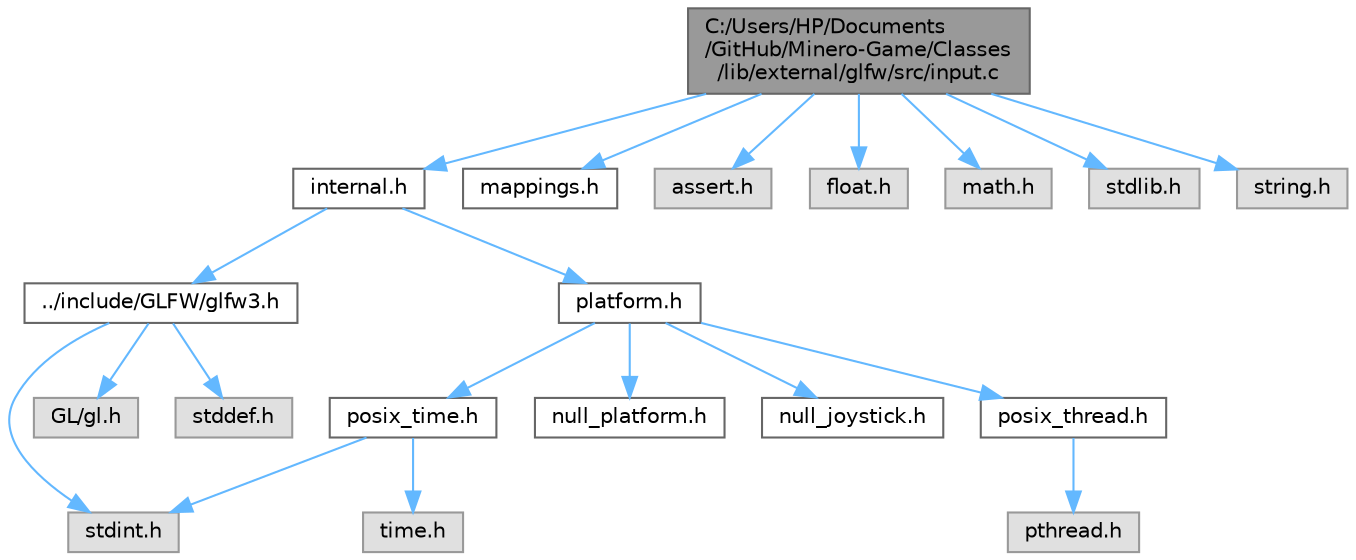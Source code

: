 digraph "C:/Users/HP/Documents/GitHub/Minero-Game/Classes/lib/external/glfw/src/input.c"
{
 // LATEX_PDF_SIZE
  bgcolor="transparent";
  edge [fontname=Helvetica,fontsize=10,labelfontname=Helvetica,labelfontsize=10];
  node [fontname=Helvetica,fontsize=10,shape=box,height=0.2,width=0.4];
  Node1 [id="Node000001",label="C:/Users/HP/Documents\l/GitHub/Minero-Game/Classes\l/lib/external/glfw/src/input.c",height=0.2,width=0.4,color="gray40", fillcolor="grey60", style="filled", fontcolor="black",tooltip=" "];
  Node1 -> Node2 [id="edge20_Node000001_Node000002",color="steelblue1",style="solid",tooltip=" "];
  Node2 [id="Node000002",label="internal.h",height=0.2,width=0.4,color="grey40", fillcolor="white", style="filled",URL="$_classes_2lib_2external_2glfw_2src_2internal_8h.html",tooltip=" "];
  Node2 -> Node3 [id="edge21_Node000002_Node000003",color="steelblue1",style="solid",tooltip=" "];
  Node3 [id="Node000003",label="../include/GLFW/glfw3.h",height=0.2,width=0.4,color="grey40", fillcolor="white", style="filled",URL="$_classes_2lib_2external_2glfw_2include_2_g_l_f_w_2glfw3_8h.html",tooltip="The header of the GLFW 3 API."];
  Node3 -> Node4 [id="edge22_Node000003_Node000004",color="steelblue1",style="solid",tooltip=" "];
  Node4 [id="Node000004",label="stddef.h",height=0.2,width=0.4,color="grey60", fillcolor="#E0E0E0", style="filled",tooltip=" "];
  Node3 -> Node5 [id="edge23_Node000003_Node000005",color="steelblue1",style="solid",tooltip=" "];
  Node5 [id="Node000005",label="stdint.h",height=0.2,width=0.4,color="grey60", fillcolor="#E0E0E0", style="filled",tooltip=" "];
  Node3 -> Node6 [id="edge24_Node000003_Node000006",color="steelblue1",style="solid",tooltip=" "];
  Node6 [id="Node000006",label="GL/gl.h",height=0.2,width=0.4,color="grey60", fillcolor="#E0E0E0", style="filled",tooltip=" "];
  Node2 -> Node7 [id="edge25_Node000002_Node000007",color="steelblue1",style="solid",tooltip=" "];
  Node7 [id="Node000007",label="platform.h",height=0.2,width=0.4,color="grey40", fillcolor="white", style="filled",URL="$_classes_2lib_2external_2glfw_2src_2platform_8h.html",tooltip=" "];
  Node7 -> Node8 [id="edge26_Node000007_Node000008",color="steelblue1",style="solid",tooltip=" "];
  Node8 [id="Node000008",label="null_platform.h",height=0.2,width=0.4,color="grey40", fillcolor="white", style="filled",URL="$_classes_2lib_2external_2glfw_2src_2null__platform_8h.html",tooltip=" "];
  Node7 -> Node9 [id="edge27_Node000007_Node000009",color="steelblue1",style="solid",tooltip=" "];
  Node9 [id="Node000009",label="null_joystick.h",height=0.2,width=0.4,color="grey40", fillcolor="white", style="filled",URL="$_classes_2lib_2external_2glfw_2src_2null__joystick_8h.html",tooltip=" "];
  Node7 -> Node10 [id="edge28_Node000007_Node000010",color="steelblue1",style="solid",tooltip=" "];
  Node10 [id="Node000010",label="posix_thread.h",height=0.2,width=0.4,color="grey40", fillcolor="white", style="filled",URL="$_classes_2lib_2external_2glfw_2src_2posix__thread_8h.html",tooltip=" "];
  Node10 -> Node11 [id="edge29_Node000010_Node000011",color="steelblue1",style="solid",tooltip=" "];
  Node11 [id="Node000011",label="pthread.h",height=0.2,width=0.4,color="grey60", fillcolor="#E0E0E0", style="filled",tooltip=" "];
  Node7 -> Node12 [id="edge30_Node000007_Node000012",color="steelblue1",style="solid",tooltip=" "];
  Node12 [id="Node000012",label="posix_time.h",height=0.2,width=0.4,color="grey40", fillcolor="white", style="filled",URL="$_classes_2lib_2external_2glfw_2src_2posix__time_8h.html",tooltip=" "];
  Node12 -> Node5 [id="edge31_Node000012_Node000005",color="steelblue1",style="solid",tooltip=" "];
  Node12 -> Node13 [id="edge32_Node000012_Node000013",color="steelblue1",style="solid",tooltip=" "];
  Node13 [id="Node000013",label="time.h",height=0.2,width=0.4,color="grey60", fillcolor="#E0E0E0", style="filled",tooltip=" "];
  Node1 -> Node14 [id="edge33_Node000001_Node000014",color="steelblue1",style="solid",tooltip=" "];
  Node14 [id="Node000014",label="mappings.h",height=0.2,width=0.4,color="grey40", fillcolor="white", style="filled",URL="$_classes_2lib_2external_2glfw_2src_2mappings_8h.html",tooltip=" "];
  Node1 -> Node15 [id="edge34_Node000001_Node000015",color="steelblue1",style="solid",tooltip=" "];
  Node15 [id="Node000015",label="assert.h",height=0.2,width=0.4,color="grey60", fillcolor="#E0E0E0", style="filled",tooltip=" "];
  Node1 -> Node16 [id="edge35_Node000001_Node000016",color="steelblue1",style="solid",tooltip=" "];
  Node16 [id="Node000016",label="float.h",height=0.2,width=0.4,color="grey60", fillcolor="#E0E0E0", style="filled",tooltip=" "];
  Node1 -> Node17 [id="edge36_Node000001_Node000017",color="steelblue1",style="solid",tooltip=" "];
  Node17 [id="Node000017",label="math.h",height=0.2,width=0.4,color="grey60", fillcolor="#E0E0E0", style="filled",tooltip=" "];
  Node1 -> Node18 [id="edge37_Node000001_Node000018",color="steelblue1",style="solid",tooltip=" "];
  Node18 [id="Node000018",label="stdlib.h",height=0.2,width=0.4,color="grey60", fillcolor="#E0E0E0", style="filled",tooltip=" "];
  Node1 -> Node19 [id="edge38_Node000001_Node000019",color="steelblue1",style="solid",tooltip=" "];
  Node19 [id="Node000019",label="string.h",height=0.2,width=0.4,color="grey60", fillcolor="#E0E0E0", style="filled",tooltip=" "];
}
